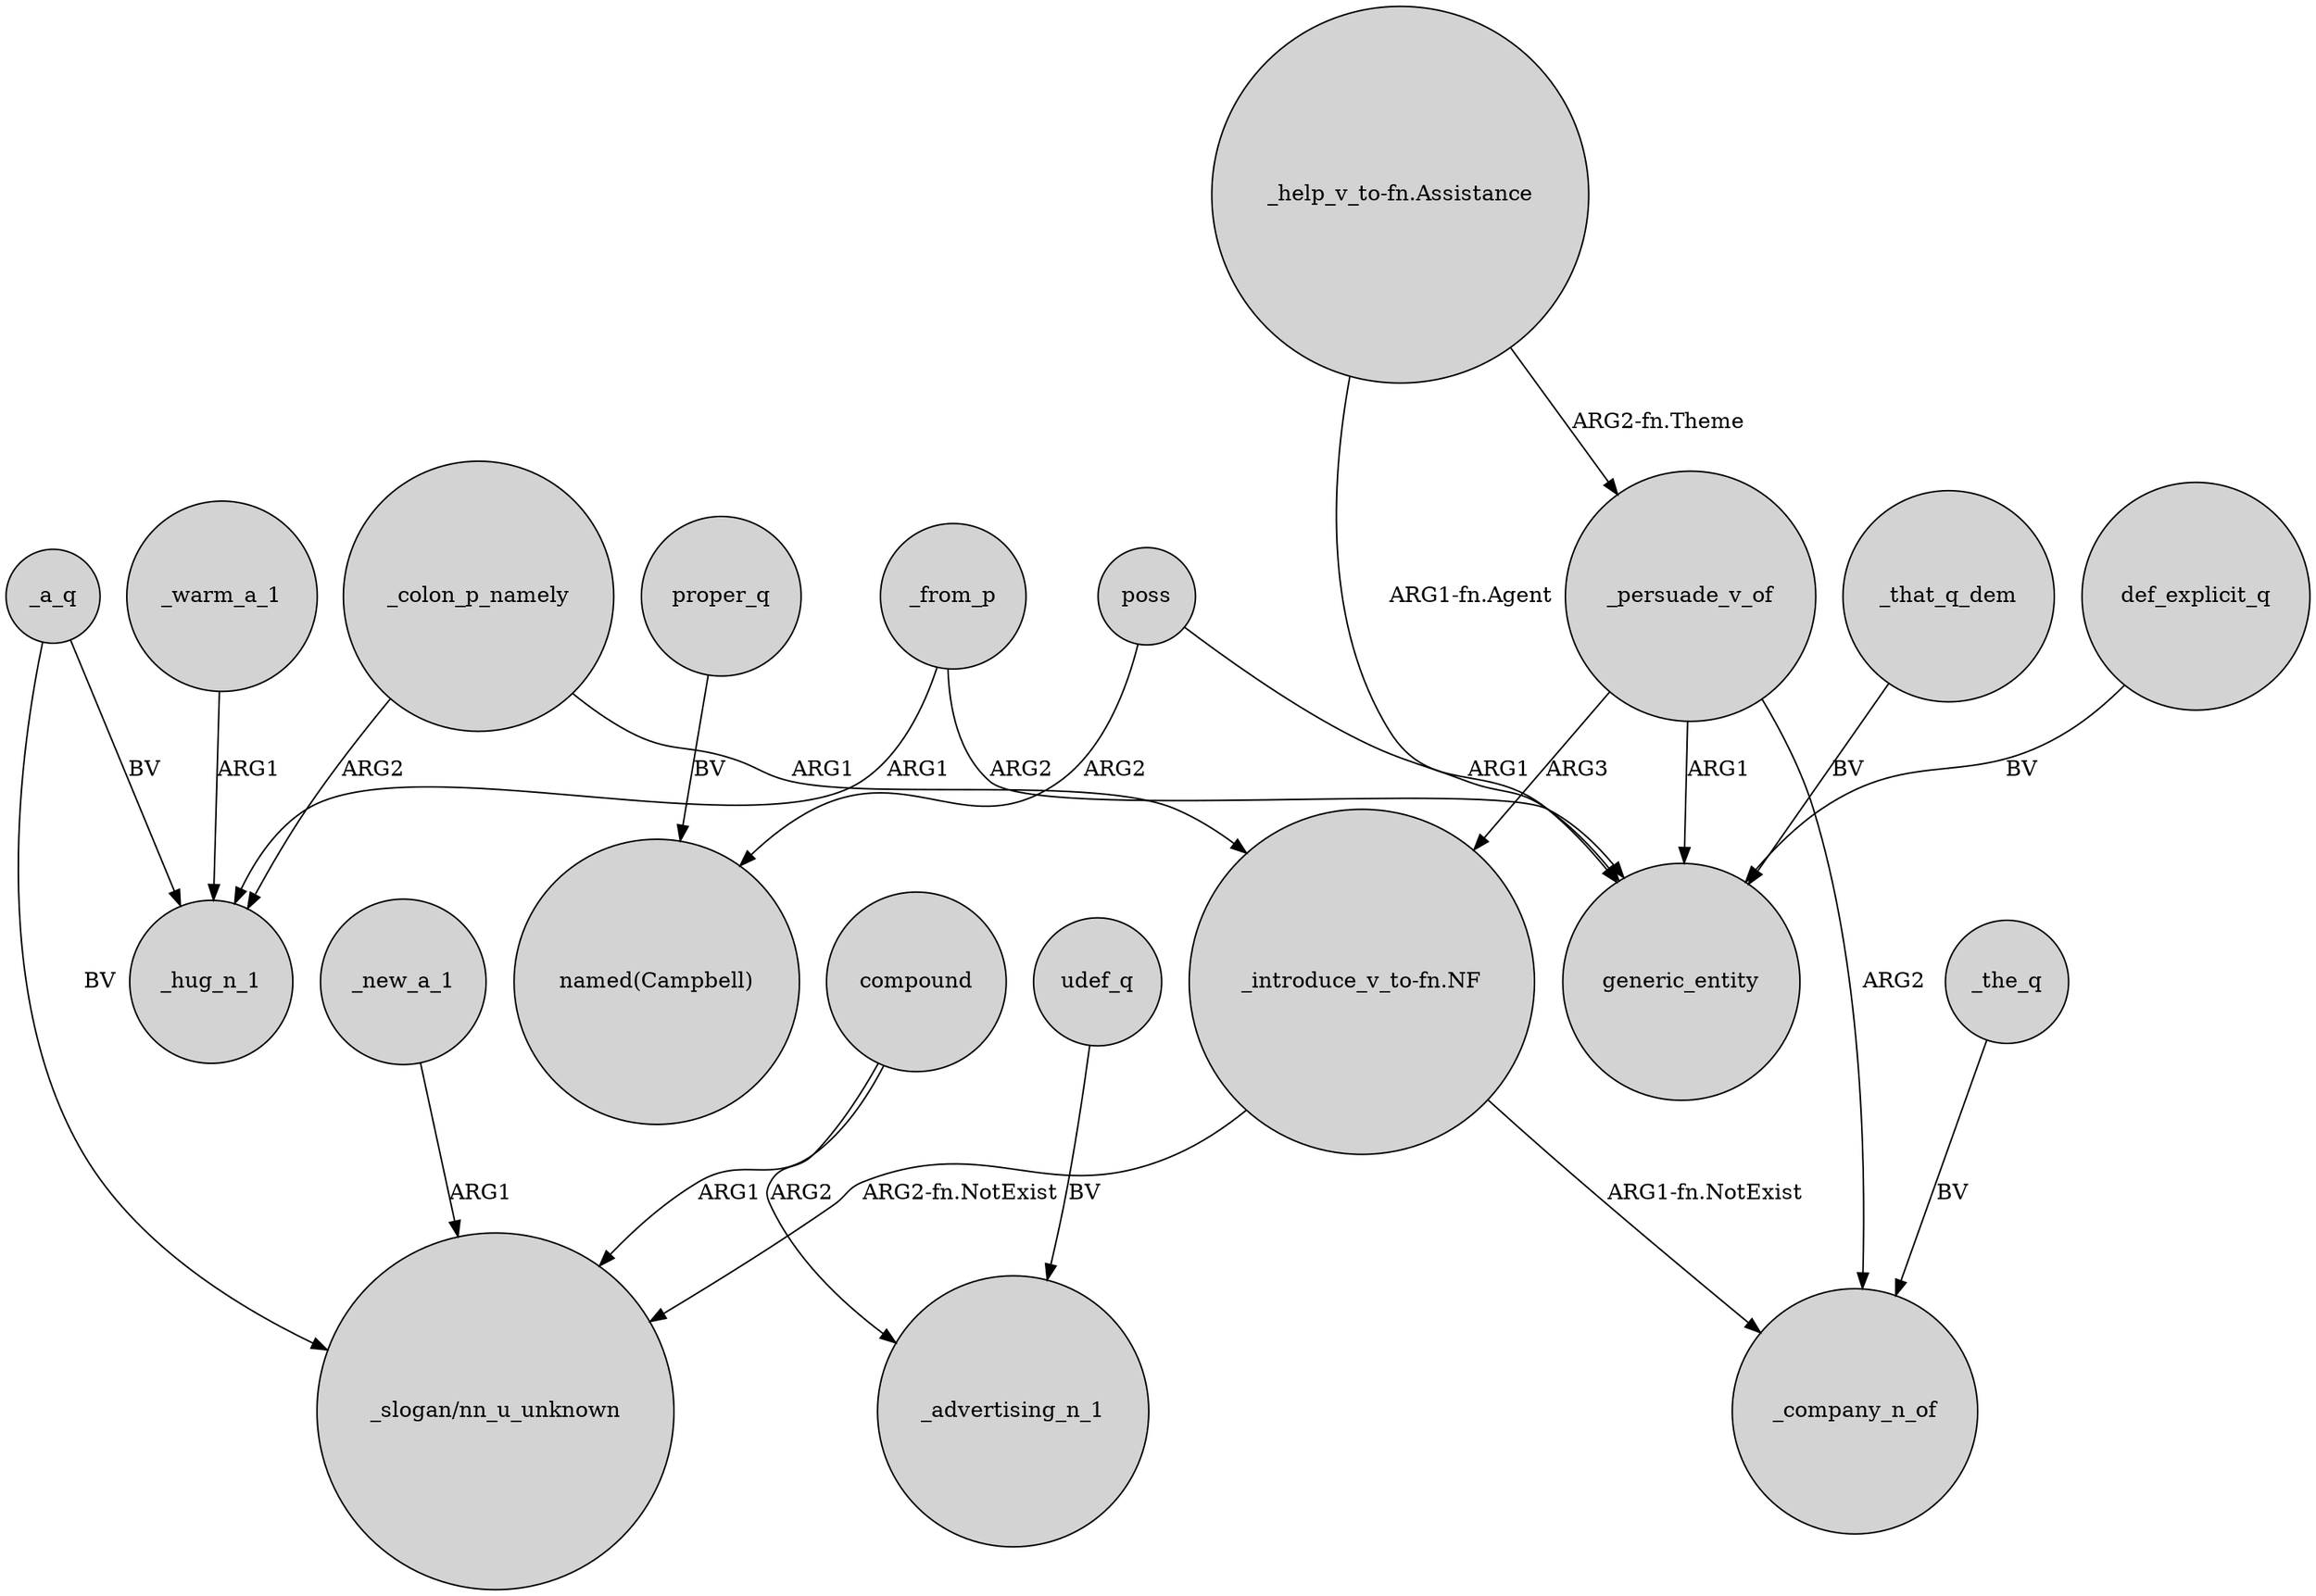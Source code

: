 digraph {
	node [shape=circle style=filled]
	"_introduce_v_to-fn.NF" -> _company_n_of [label="ARG1-fn.NotExist"]
	_from_p -> _hug_n_1 [label=ARG1]
	_colon_p_namely -> _hug_n_1 [label=ARG2]
	poss -> generic_entity [label=ARG1]
	_that_q_dem -> generic_entity [label=BV]
	"_introduce_v_to-fn.NF" -> "_slogan/nn_u_unknown" [label="ARG2-fn.NotExist"]
	_new_a_1 -> "_slogan/nn_u_unknown" [label=ARG1]
	_a_q -> _hug_n_1 [label=BV]
	def_explicit_q -> generic_entity [label=BV]
	proper_q -> "named(Campbell)" [label=BV]
	_from_p -> generic_entity [label=ARG2]
	compound -> "_slogan/nn_u_unknown" [label=ARG1]
	_colon_p_namely -> "_introduce_v_to-fn.NF" [label=ARG1]
	"_help_v_to-fn.Assistance" -> _persuade_v_of [label="ARG2-fn.Theme"]
	_persuade_v_of -> _company_n_of [label=ARG2]
	_the_q -> _company_n_of [label=BV]
	udef_q -> _advertising_n_1 [label=BV]
	compound -> _advertising_n_1 [label=ARG2]
	_warm_a_1 -> _hug_n_1 [label=ARG1]
	"_help_v_to-fn.Assistance" -> generic_entity [label="ARG1-fn.Agent"]
	poss -> "named(Campbell)" [label=ARG2]
	_persuade_v_of -> "_introduce_v_to-fn.NF" [label=ARG3]
	_a_q -> "_slogan/nn_u_unknown" [label=BV]
	_persuade_v_of -> generic_entity [label=ARG1]
}
